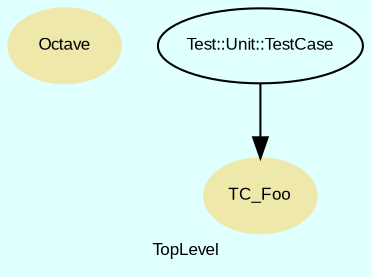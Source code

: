 digraph TopLevel {
    fontname = Arial
    fontsize = 8
    compound = true
    bgcolor = lightcyan1
    label = "TopLevel"
    node [
        fontname = Arial,
        fontsize = 8,
        color = black
    ]

    Octave [
        URL = "classes/Octave.html",
        fontcolor = black,
        shape = ellipse,
        color = palegoldenrod,
        style = filled,
        label = "Octave"
    ]

    TC_Foo [
        URL = "classes/TC_Foo.html",
        fontcolor = black,
        shape = ellipse,
        color = palegoldenrod,
        style = filled,
        label = "TC_Foo"
    ]

    Test__Unit__TestCase [
        URL = "classes/Test/Unit/TestCase.html",
        label = "Test::Unit::TestCase"
    ]

    Test__Unit__TestCase -> TC_Foo [

    ]

}

